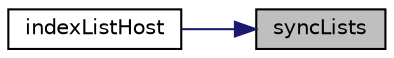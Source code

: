 digraph "syncLists"
{
 // LATEX_PDF_SIZE
  edge [fontname="Helvetica",fontsize="10",labelfontname="Helvetica",labelfontsize="10"];
  node [fontname="Helvetica",fontsize="10",shape=record];
  rankdir="RL";
  Node1 [label="syncLists",height=0.2,width=0.4,color="black", fillcolor="grey75", style="filled", fontcolor="black",tooltip=" "];
  Node1 -> Node2 [dir="back",color="midnightblue",fontsize="10",style="solid",fontname="Helvetica"];
  Node2 [label="indexListHost",height=0.2,width=0.4,color="black", fillcolor="white", style="filled",URL="$classpFlow_1_1boundaryBase.html#a110d3b242a9ce7499813d284899e7eff",tooltip=" "];
}

